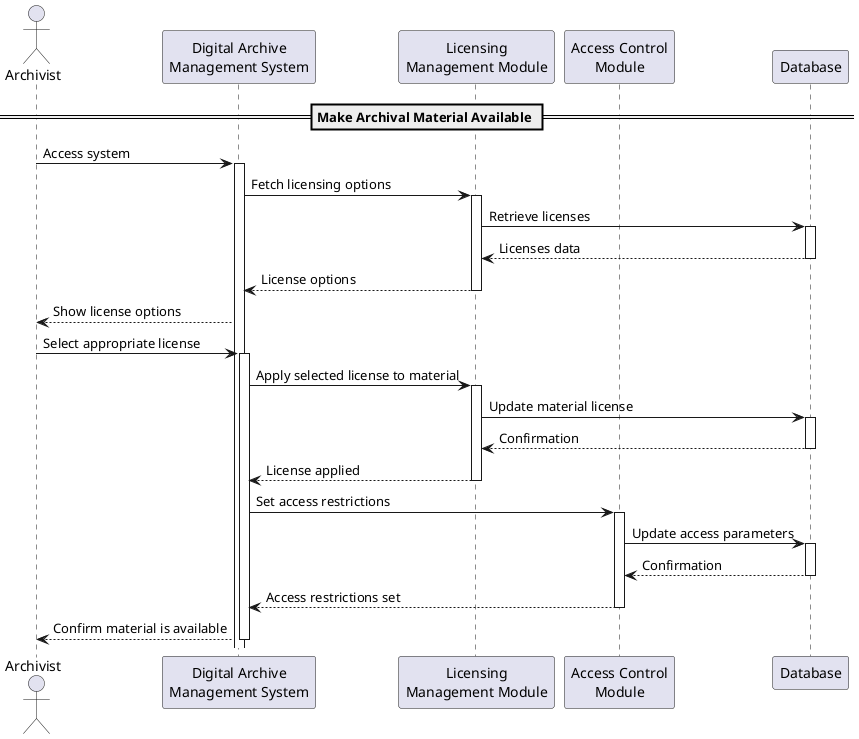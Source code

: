 @startuml
actor Archivist
participant "Digital Archive\nManagement System" as System
participant "Licensing\nManagement Module" as Licensing
participant "Access Control\nModule" as AccessControl
participant "Database" as DB

== Make Archival Material Available ==

Archivist -> System: Access system
activate System

System -> Licensing: Fetch licensing options
activate Licensing
Licensing -> DB: Retrieve licenses
activate DB
DB --> Licensing: Licenses data
deactivate DB
Licensing --> System: License options
deactivate Licensing

System --> Archivist: Show license options
Archivist -> System: Select appropriate license
activate System

System -> Licensing: Apply selected license to material
activate Licensing
Licensing -> DB: Update material license
activate DB
DB --> Licensing: Confirmation
deactivate DB
Licensing --> System: License applied
deactivate Licensing

System -> AccessControl: Set access restrictions
activate AccessControl
AccessControl -> DB: Update access parameters
activate DB
DB --> AccessControl: Confirmation
deactivate DB
AccessControl --> System: Access restrictions set
deactivate AccessControl

System --> Archivist: Confirm material is available
deactivate System

@enduml